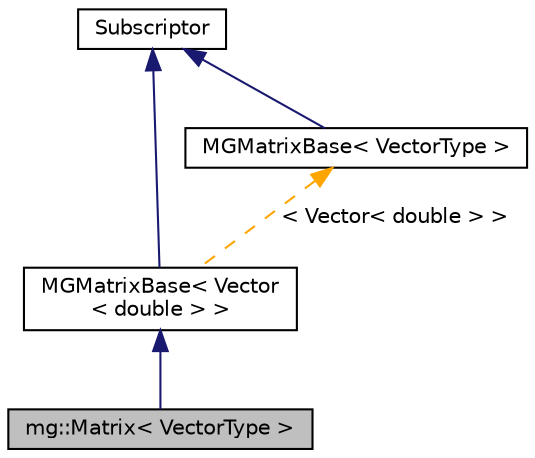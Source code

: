 digraph "mg::Matrix&lt; VectorType &gt;"
{
 // LATEX_PDF_SIZE
  edge [fontname="Helvetica",fontsize="10",labelfontname="Helvetica",labelfontsize="10"];
  node [fontname="Helvetica",fontsize="10",shape=record];
  Node1 [label="mg::Matrix\< VectorType \>",height=0.2,width=0.4,color="black", fillcolor="grey75", style="filled", fontcolor="black",tooltip=" "];
  Node2 -> Node1 [dir="back",color="midnightblue",fontsize="10",style="solid",fontname="Helvetica"];
  Node2 [label="MGMatrixBase\< Vector\l\< double \> \>",height=0.2,width=0.4,color="black", fillcolor="white", style="filled",URL="$classMGMatrixBase.html",tooltip=" "];
  Node3 -> Node2 [dir="back",color="midnightblue",fontsize="10",style="solid",fontname="Helvetica"];
  Node3 [label="Subscriptor",height=0.2,width=0.4,color="black", fillcolor="white", style="filled",URL="$classSubscriptor.html",tooltip=" "];
  Node4 -> Node2 [dir="back",color="orange",fontsize="10",style="dashed",label=" \< Vector\< double \> \>" ,fontname="Helvetica"];
  Node4 [label="MGMatrixBase\< VectorType \>",height=0.2,width=0.4,color="black", fillcolor="white", style="filled",URL="$classMGMatrixBase.html",tooltip=" "];
  Node3 -> Node4 [dir="back",color="midnightblue",fontsize="10",style="solid",fontname="Helvetica"];
}
